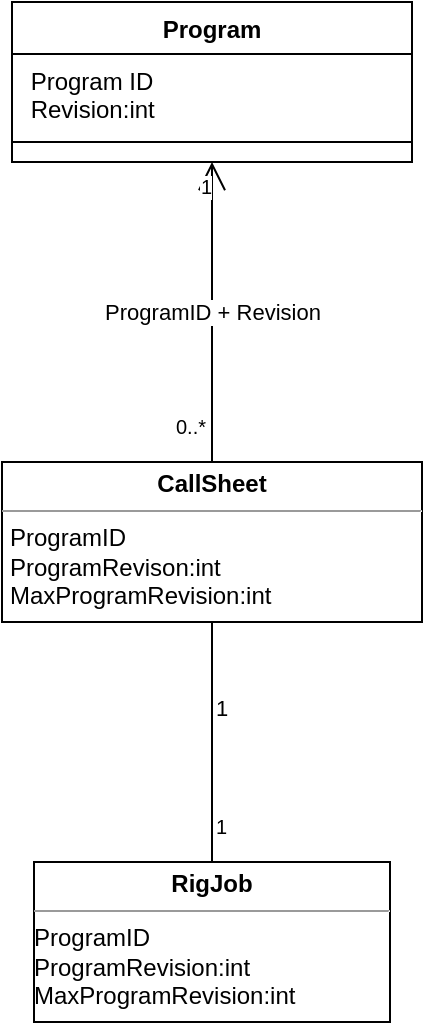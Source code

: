 <mxfile version="12.3.2" type="device" pages="2"><diagram id="qsupJYp0zNejPIyiLmgt" name="Model"><mxGraphModel dx="1422" dy="822" grid="1" gridSize="10" guides="1" tooltips="1" connect="1" arrows="1" fold="1" page="1" pageScale="1" pageWidth="827" pageHeight="1169" math="0" shadow="0"><root><mxCell id="0"/><mxCell id="1" parent="0"/><mxCell id="T-sTvh_2nP0O1-Zr_O8q-2" value="Program" style="swimlane;fontStyle=1;align=center;verticalAlign=top;childLayout=stackLayout;horizontal=1;startSize=26;horizontalStack=0;resizeParent=1;resizeParentMax=0;resizeLast=0;collapsible=1;marginBottom=0;gradientColor=none;" parent="1" vertex="1"><mxGeometry x="60" y="20" width="200" height="80" as="geometry"><mxRectangle x="80" y="290" width="80" height="26" as="alternateBounds"/></mxGeometry></mxCell><mxCell id="T-sTvh_2nP0O1-Zr_O8q-3" value=" Program ID&#10; Revision:int" style="text;strokeColor=none;fillColor=none;align=left;verticalAlign=top;spacingLeft=4;spacingRight=4;overflow=hidden;rotatable=0;points=[[0,0.5],[1,0.5]];portConstraint=eastwest;" parent="T-sTvh_2nP0O1-Zr_O8q-2" vertex="1"><mxGeometry y="26" width="200" height="34" as="geometry"/></mxCell><mxCell id="T-sTvh_2nP0O1-Zr_O8q-4" value="" style="line;strokeWidth=1;fillColor=none;align=left;verticalAlign=middle;spacingTop=-1;spacingLeft=3;spacingRight=3;rotatable=0;labelPosition=right;points=[];portConstraint=eastwest;" parent="T-sTvh_2nP0O1-Zr_O8q-2" vertex="1"><mxGeometry y="60" width="200" height="20" as="geometry"/></mxCell><mxCell id="T-sTvh_2nP0O1-Zr_O8q-5" value="&lt;p style=&quot;margin: 0px ; margin-top: 4px ; text-align: center&quot;&gt;&lt;b&gt;CallSheet&lt;/b&gt;&lt;/p&gt;&lt;hr size=&quot;1&quot;&gt;&lt;p style=&quot;margin: 0px ; margin-left: 4px&quot;&gt;ProgramID&lt;/p&gt;&lt;p style=&quot;margin: 0px ; margin-left: 4px&quot;&gt;ProgramRevison:int&lt;/p&gt;&lt;p style=&quot;margin: 0px ; margin-left: 4px&quot;&gt;MaxProgramRevision:int&lt;/p&gt;" style="verticalAlign=top;align=left;overflow=fill;fontSize=12;fontFamily=Helvetica;html=1;gradientColor=none;" parent="1" vertex="1"><mxGeometry x="55" y="250" width="210" height="80" as="geometry"/></mxCell><mxCell id="T-sTvh_2nP0O1-Zr_O8q-7" value="&lt;p style=&quot;margin: 0px ; margin-top: 4px ; text-align: center&quot;&gt;&lt;b&gt;RigJob&lt;/b&gt;&lt;/p&gt;&lt;hr size=&quot;1&quot;&gt;ProgramID&lt;br&gt;&lt;span&gt;ProgramRevision:int&lt;br&gt;&lt;/span&gt;MaxProgramRevision:int" style="verticalAlign=top;align=left;overflow=fill;fontSize=12;fontFamily=Helvetica;html=1;gradientColor=none;" parent="1" vertex="1"><mxGeometry x="71" y="450" width="178" height="80" as="geometry"/></mxCell><mxCell id="5pJxDxCDCUtBEoiMsIxx-1" value="ProgramID + Revision" style="endArrow=open;html=1;endSize=12;startArrow=none;startSize=14;startFill=0;edgeStyle=orthogonalEdgeStyle;exitX=0.5;exitY=0;exitDx=0;exitDy=0;entryX=0.5;entryY=1;entryDx=0;entryDy=0;" edge="1" parent="1" source="T-sTvh_2nP0O1-Zr_O8q-5" target="T-sTvh_2nP0O1-Zr_O8q-2"><mxGeometry relative="1" as="geometry"><mxPoint x="265" y="170" as="sourcePoint"/><mxPoint x="425" y="170" as="targetPoint"/></mxGeometry></mxCell><mxCell id="5pJxDxCDCUtBEoiMsIxx-2" value="0..*" style="resizable=0;html=1;align=left;verticalAlign=top;labelBackgroundColor=#ffffff;fontSize=10;" connectable="0" vertex="1" parent="5pJxDxCDCUtBEoiMsIxx-1"><mxGeometry x="-1" relative="1" as="geometry"><mxPoint x="-20" y="-30" as="offset"/></mxGeometry></mxCell><mxCell id="5pJxDxCDCUtBEoiMsIxx-3" value="1" style="resizable=0;html=1;align=right;verticalAlign=top;labelBackgroundColor=#ffffff;fontSize=10;" connectable="0" vertex="1" parent="5pJxDxCDCUtBEoiMsIxx-1"><mxGeometry x="1" relative="1" as="geometry"/></mxCell><mxCell id="5pJxDxCDCUtBEoiMsIxx-4" value="1" style="endArrow=none;endFill=0;html=1;edgeStyle=orthogonalEdgeStyle;align=left;verticalAlign=top;exitX=0.5;exitY=0;exitDx=0;exitDy=0;entryX=0.5;entryY=1;entryDx=0;entryDy=0;startArrow=none;startFill=0;" edge="1" parent="1" source="T-sTvh_2nP0O1-Zr_O8q-7" target="T-sTvh_2nP0O1-Zr_O8q-5"><mxGeometry x="0.5" relative="1" as="geometry"><mxPoint x="170" y="420" as="sourcePoint"/><mxPoint x="330" y="420" as="targetPoint"/><mxPoint as="offset"/></mxGeometry></mxCell><mxCell id="5pJxDxCDCUtBEoiMsIxx-5" value="1" style="resizable=0;html=1;align=left;verticalAlign=bottom;labelBackgroundColor=#ffffff;fontSize=10;" connectable="0" vertex="1" parent="5pJxDxCDCUtBEoiMsIxx-4"><mxGeometry x="-1" relative="1" as="geometry"><mxPoint y="-10" as="offset"/></mxGeometry></mxCell></root></mxGraphModel></diagram><diagram id="ldiAfmFs3P8DZK6mTwqV" name="Create ProductHaul"><mxGraphModel dx="1086" dy="806" grid="1" gridSize="10" guides="1" tooltips="1" connect="1" arrows="1" fold="1" page="1" pageScale="1" pageWidth="827" pageHeight="1169" math="0" shadow="0"><root><mxCell id="EL7KJGaLNV9vVjlAzRA4-0"/><mxCell id="EL7KJGaLNV9vVjlAzRA4-1" parent="EL7KJGaLNV9vVjlAzRA4-0"/><mxCell id="Np7p3pPnMaz0m8Vl6k1G-78" style="vsdxID=1;fillColor=#5b9bd5;gradientColor=none;shape=stencil(nZBLDoAgDERP0z3SIyjew0SURgSD+Lu9kMZoXLhwN9O+tukAlrNpJg1SzDH4QW/URgNYgZTkjA4UkwJUgGXng+6DX1zLfmoymdXo17xh5zmRJ6Q42BWCfc2oJfdAr+Yv+AP9Cb7OJ3H/2JG1HNGz/84klThPVCc=);strokeColor=#ffffff;labelBackgroundColor=none;rounded=0;html=1;whiteSpace=wrap;" parent="EL7KJGaLNV9vVjlAzRA4-1" vertex="1"><mxGeometry x="352" y="193" width="120" height="36" as="geometry"/></mxCell><mxCell id="Np7p3pPnMaz0m8Vl6k1G-79" style="vsdxID=2;fillColor=#5b9bd5;gradientColor=none;shape=stencil(nZBLDoAgDERP0z3SIyjew0SURgSD+Lu9kMZoXLhwN9O+tukAlrNpJg1SzDH4QW/URgNYgZTkjA4UkwJUgGXng+6DX1zLfmoymdXo17xh5zmRJ6Q42BWCfc2oJfdAr+Yv+AP9Cb7OJ3H/2JG1HNGz/84klThPVCc=);strokeColor=#ffffff;labelBackgroundColor=none;rounded=0;html=1;whiteSpace=wrap;" parent="Np7p3pPnMaz0m8Vl6k1G-78" vertex="1"><mxGeometry x="24" width="72" height="36" as="geometry"/></mxCell><mxCell id="Np7p3pPnMaz0m8Vl6k1G-80" style="vsdxID=3;fillColor=#5b9bd5;gradientColor=none;shape=stencil(1VFBDsIgEHwNRxKE+IJa/7GxSyFiaRa07e+FLImtB+/eZnZmdgkjTJcczCi0SpniHRc/ZCfMRWjtJ4fkc0HC9MJ0NhKOFJ/TwHyG6qzoEV91w8q5s6oRrTamJ8X8yl6gW9GoeZuVtgP9vUitElafJMUM2cfpEA1AI8pyRNoAYwuylBbEeTf+h2cV8Plm60Pglvb6dy1lxJWa/g0=);strokeColor=#ffffff;labelBackgroundColor=none;rounded=0;html=1;whiteSpace=wrap;" parent="Np7p3pPnMaz0m8Vl6k1G-78" vertex="1"><mxGeometry x="48" y="-5" width="24" height="1" as="geometry"/></mxCell><mxCell id="Np7p3pPnMaz0m8Vl6k1G-81" style="vsdxID=5;edgeStyle=none;dashed=1;startArrow=none;endArrow=none;startSize=5;endSize=5;strokeColor=#5088bb;spacingTop=0;spacingBottom=0;spacingLeft=0;spacingRight=0;verticalAlign=middle;html=1;labelBackgroundColor=#ffffff;rounded=0;" parent="Np7p3pPnMaz0m8Vl6k1G-78" edge="1"><mxGeometry relative="1" as="geometry"><Array as="points"/><mxPoint x="60" y="36" as="sourcePoint"/><mxPoint x="60" y="426" as="targetPoint"/></mxGeometry></mxCell><mxCell id="Np7p3pPnMaz0m8Vl6k1G-82" value="&lt;font style=&quot;font-size:16px;font-family:SimSun;color:#ffffff;direction:ltr;letter-spacing:0px;line-height:120%;opacity:1&quot;&gt;&lt;b&gt;View&lt;/b&gt;&lt;/font&gt;&lt;font style=&quot;font-size:16px;font-family:Themed;color:#ffffff;direction:ltr;letter-spacing:0px;line-height:120%;opacity:1&quot;&gt;&lt;b&gt;:Rig Board&lt;br/&gt;&lt;/b&gt;&lt;/font&gt;" style="text;vsdxID=1;fillColor=none;gradientColor=none;strokeColor=none;labelBackgroundColor=none;rounded=0;html=1;whiteSpace=wrap;verticalAlign=middle;align=center;;html=1;" parent="Np7p3pPnMaz0m8Vl6k1G-78" vertex="1"><mxGeometry width="120.65" height="36" as="geometry"/></mxCell><mxCell id="Np7p3pPnMaz0m8Vl6k1G-83" style="vsdxID=6;fillColor=#5b9bd5;gradientColor=none;shape=stencil(nZBLDoAgDERP0z3SIyjew0SURgSD+Lu9kMZoXLhwN9O+tukAlrNpJg1SzDH4QW/URgNYgZTkjA4UkwJUgGXng+6DX1zLfmoymdXo17xh5zmRJ6Q42BWCfc2oJfdAr+Yv+AP9Cb7OJ3H/2JG1HNGz/84klThPVCc=);strokeColor=#ffffff;labelBackgroundColor=none;rounded=0;html=1;whiteSpace=wrap;" parent="EL7KJGaLNV9vVjlAzRA4-1" vertex="1"><mxGeometry x="670" y="200" width="218" height="36" as="geometry"/></mxCell><mxCell id="Np7p3pPnMaz0m8Vl6k1G-84" style="vsdxID=7;fillColor=#5b9bd5;gradientColor=none;shape=stencil(nZBLDoAgDERP0z3SIyjew0SURgSD+Lu9kMZoXLhwN9O+tukAlrNpJg1SzDH4QW/URgNYgZTkjA4UkwJUgGXng+6DX1zLfmoymdXo17xh5zmRJ6Q42BWCfc2oJfdAr+Yv+AP9Cb7OJ3H/2JG1HNGz/84klThPVCc=);strokeColor=#ffffff;labelBackgroundColor=none;rounded=0;html=1;whiteSpace=wrap;" parent="Np7p3pPnMaz0m8Vl6k1G-83" vertex="1"><mxGeometry x="51.294" width="115.412" height="36" as="geometry"/></mxCell><mxCell id="Np7p3pPnMaz0m8Vl6k1G-85" style="vsdxID=8;fillColor=#5b9bd5;gradientColor=none;shape=stencil(1VFBDsIgEHwNRxKE+IJa/7GxSyFiaRa07e+FLImtB+/eZnZmdgkjTJcczCi0SpniHRc/ZCfMRWjtJ4fkc0HC9MJ0NhKOFJ/TwHyG6qzoEV91w8q5s6oRrTamJ8X8yl6gW9GoeZuVtgP9vUitElafJMUM2cfpEA1AI8pyRNoAYwuylBbEeTf+h2cV8Plm60Pglvb6dy1lxJWa/g0=);strokeColor=#ffffff;labelBackgroundColor=none;rounded=0;html=1;whiteSpace=wrap;" parent="Np7p3pPnMaz0m8Vl6k1G-83" vertex="1"><mxGeometry x="89.765" y="-5" width="38.471" height="1" as="geometry"/></mxCell><mxCell id="Np7p3pPnMaz0m8Vl6k1G-86" style="vsdxID=10;edgeStyle=none;dashed=1;startArrow=none;endArrow=none;startSize=5;endSize=5;strokeColor=#5088bb;spacingTop=0;spacingBottom=0;spacingLeft=0;spacingRight=0;verticalAlign=middle;html=1;labelBackgroundColor=#ffffff;rounded=0;" parent="Np7p3pPnMaz0m8Vl6k1G-83" edge="1"><mxGeometry relative="1" as="geometry"><Array as="points"/><mxPoint x="109" y="36" as="sourcePoint"/><mxPoint x="109" y="626" as="targetPoint"/></mxGeometry></mxCell><mxCell id="Np7p3pPnMaz0m8Vl6k1G-87" value="&lt;font style=&quot;direction: ltr ; line-height: 120% ; opacity: 1&quot;&gt;&lt;font color=&quot;#ffffff&quot; face=&quot;simsun&quot;&gt;&lt;span style=&quot;font-size: 16px&quot;&gt;&lt;b&gt;ProductHaulController&lt;/b&gt;&lt;/span&gt;&lt;/font&gt;&lt;br&gt;&lt;/font&gt;" style="text;vsdxID=6;fillColor=none;gradientColor=none;strokeColor=none;labelBackgroundColor=none;rounded=0;html=1;whiteSpace=wrap;verticalAlign=middle;align=center;;html=1;" parent="Np7p3pPnMaz0m8Vl6k1G-83" vertex="1"><mxGeometry width="218.962" height="36" as="geometry"/></mxCell><mxCell id="Np7p3pPnMaz0m8Vl6k1G-88" style="vsdxID=11;fillColor=#5b9bd5;gradientColor=none;shape=stencil(nZBLDoAgDERP0z3SIyjew0SURgSD+Lu9kMZoXLhwN9O+tukAlrNpJg1SzDH4QW/URgNYgZTkjA4UkwJUgGXng+6DX1zLfmoymdXo17xh5zmRJ6Q42BWCfc2oJfdAr+Yv+AP9Cb7OJ3H/2JG1HNGz/84klThPVCc=);strokeColor=#ffffff;labelBackgroundColor=none;rounded=0;html=1;whiteSpace=wrap;" parent="EL7KJGaLNV9vVjlAzRA4-1" vertex="1"><mxGeometry x="989" y="193" width="170" height="36" as="geometry"/></mxCell><mxCell id="Np7p3pPnMaz0m8Vl6k1G-89" style="vsdxID=12;fillColor=#5b9bd5;gradientColor=none;shape=stencil(nZBLDoAgDERP0z3SIyjew0SURgSD+Lu9kMZoXLhwN9O+tukAlrNpJg1SzDH4QW/URgNYgZTkjA4UkwJUgGXng+6DX1zLfmoymdXo17xh5zmRJ6Q42BWCfc2oJfdAr+Yv+AP9Cb7OJ3H/2JG1HNGz/84klThPVCc=);strokeColor=#ffffff;labelBackgroundColor=none;rounded=0;html=1;whiteSpace=wrap;" parent="Np7p3pPnMaz0m8Vl6k1G-88" vertex="1"><mxGeometry x="49" width="72" height="36" as="geometry"/></mxCell><mxCell id="Np7p3pPnMaz0m8Vl6k1G-90" style="vsdxID=13;fillColor=#5b9bd5;gradientColor=none;shape=stencil(1VFBDsIgEHwNRxKE+IJa/7GxSyFiaRa07e+FLImtB+/eZnZmdgkjTJcczCi0SpniHRc/ZCfMRWjtJ4fkc0HC9MJ0NhKOFJ/TwHyG6qzoEV91w8q5s6oRrTamJ8X8yl6gW9GoeZuVtgP9vUitElafJMUM2cfpEA1AI8pyRNoAYwuylBbEeTf+h2cV8Plm60Pglvb6dy1lxJWa/g0=);strokeColor=#ffffff;labelBackgroundColor=none;rounded=0;html=1;whiteSpace=wrap;" parent="Np7p3pPnMaz0m8Vl6k1G-88" vertex="1"><mxGeometry x="73" y="-5" width="24" height="1" as="geometry"/></mxCell><mxCell id="Np7p3pPnMaz0m8Vl6k1G-91" style="vsdxID=15;edgeStyle=none;dashed=1;startArrow=none;endArrow=none;startSize=5;endSize=5;strokeColor=#5088bb;spacingTop=0;spacingBottom=0;spacingLeft=0;spacingRight=0;verticalAlign=middle;html=1;labelBackgroundColor=#ffffff;rounded=0;" parent="Np7p3pPnMaz0m8Vl6k1G-88" edge="1"><mxGeometry relative="1" as="geometry"><Array as="points"/><mxPoint x="85" y="36" as="sourcePoint"/><mxPoint x="85" y="878" as="targetPoint"/></mxGeometry></mxCell><mxCell id="Np7p3pPnMaz0m8Vl6k1G-92" value="&lt;font style=&quot;font-size:16px;font-family:SimSun;color:#ffffff;direction:ltr;letter-spacing:0px;line-height:120%;opacity:1&quot;&gt;&lt;b&gt;eServiceWebContext&lt;br/&gt;&lt;/b&gt;&lt;/font&gt;" style="text;vsdxID=11;fillColor=none;gradientColor=none;strokeColor=none;labelBackgroundColor=none;rounded=0;html=1;whiteSpace=wrap;verticalAlign=middle;align=center;;html=1;" parent="Np7p3pPnMaz0m8Vl6k1G-88" vertex="1"><mxGeometry width="170.4" height="36" as="geometry"/></mxCell><mxCell id="Np7p3pPnMaz0m8Vl6k1G-93" style="vsdxID=16;fillColor=#5b9bd5;gradientColor=none;shape=stencil(nZBLDoAgDERP0z3SIyjew0SURgSD+Lu9kMZoXLhwN9O+tukAlrNpJg1SzDH4QW/URgNYgZTkjA4UkwJUgGXng+6DX1zLfmoymdXo17xh5zmRJ6Q42BWCfc2oJfdAr+Yv+AP9Cb7OJ3H/2JG1HNGz/84klThPVCc=);strokeColor=#ffffff;labelBackgroundColor=none;rounded=0;html=1;whiteSpace=wrap;" parent="EL7KJGaLNV9vVjlAzRA4-1" vertex="1"><mxGeometry x="1671" y="193" width="186" height="36" as="geometry"/></mxCell><mxCell id="Np7p3pPnMaz0m8Vl6k1G-94" style="vsdxID=17;fillColor=#5b9bd5;gradientColor=none;shape=stencil(nZBLDoAgDERP0z3SIyjew0SURgSD+Lu9kMZoXLhwN9O+tukAlrNpJg1SzDH4QW/URgNYgZTkjA4UkwJUgGXng+6DX1zLfmoymdXo17xh5zmRJ6Q42BWCfc2oJfdAr+Yv+AP9Cb7OJ3H/2JG1HNGz/84klThPVCc=);strokeColor=#ffffff;labelBackgroundColor=none;rounded=0;html=1;whiteSpace=wrap;" parent="Np7p3pPnMaz0m8Vl6k1G-93" vertex="1"><mxGeometry x="57" width="72" height="36" as="geometry"/></mxCell><mxCell id="Np7p3pPnMaz0m8Vl6k1G-95" style="vsdxID=18;fillColor=#5b9bd5;gradientColor=none;shape=stencil(1VFBDsIgEHwNRxKE+IJa/7GxSyFiaRa07e+FLImtB+/eZnZmdgkjTJcczCi0SpniHRc/ZCfMRWjtJ4fkc0HC9MJ0NhKOFJ/TwHyG6qzoEV91w8q5s6oRrTamJ8X8yl6gW9GoeZuVtgP9vUitElafJMUM2cfpEA1AI8pyRNoAYwuylBbEeTf+h2cV8Plm60Pglvb6dy1lxJWa/g0=);strokeColor=#ffffff;labelBackgroundColor=none;rounded=0;html=1;whiteSpace=wrap;" parent="Np7p3pPnMaz0m8Vl6k1G-93" vertex="1"><mxGeometry x="81" y="-5" width="24" height="1" as="geometry"/></mxCell><mxCell id="Np7p3pPnMaz0m8Vl6k1G-96" style="vsdxID=20;edgeStyle=none;dashed=1;startArrow=none;endArrow=none;startSize=5;endSize=5;strokeColor=#5088bb;spacingTop=0;spacingBottom=0;spacingLeft=0;spacingRight=0;verticalAlign=middle;html=1;labelBackgroundColor=#ffffff;rounded=0;" parent="Np7p3pPnMaz0m8Vl6k1G-93" edge="1"><mxGeometry relative="1" as="geometry"><Array as="points"/><mxPoint x="93" y="36" as="sourcePoint"/><mxPoint x="93" y="407" as="targetPoint"/></mxGeometry></mxCell><mxCell id="Np7p3pPnMaz0m8Vl6k1G-97" value="&lt;font style=&quot;direction: ltr ; line-height: 120% ; opacity: 1&quot;&gt;&lt;font color=&quot;#ffffff&quot; face=&quot;simsun&quot;&gt;&lt;span style=&quot;font-size: 16px&quot;&gt;&lt;b&gt;CallSheetService&lt;/b&gt;&lt;/span&gt;&lt;/font&gt;&lt;br&gt;&lt;/font&gt;" style="text;vsdxID=16;fillColor=none;gradientColor=none;strokeColor=none;labelBackgroundColor=none;rounded=0;html=1;whiteSpace=wrap;verticalAlign=middle;align=center;;html=1;" parent="Np7p3pPnMaz0m8Vl6k1G-93" vertex="1"><mxGeometry width="186.36" height="36" as="geometry"/></mxCell><mxCell id="Np7p3pPnMaz0m8Vl6k1G-103" style="vsdxID=27;rotation=270;fillColor=#ffffff;gradientColor=none;shape=stencil(nZBLDoAgDERP0z3SIyjew0SURgSD+Lu9kMZoXLhwN9O+tukAlrNpJg1SzDH4QW/URgNYgZTkjA4UkwJUgGXng+6DX1zLfmoymdXo17xh5zmRJ6Q42BWCfc2oJfdAr+Yv+AP9Cb7OJ3H/2JG1HNGz/84klThPVCc=);strokeColor=#73ae42;labelBackgroundColor=none;rounded=0;html=1;whiteSpace=wrap;" parent="EL7KJGaLNV9vVjlAzRA4-1" vertex="1"><mxGeometry x="282" y="453" width="260" height="12" as="geometry"/></mxCell><mxCell id="Np7p3pPnMaz0m8Vl6k1G-104" style="vsdxID=29;rotation=270;fillColor=#ffffff;gradientColor=none;shape=stencil(nZBLDoAgDERP0z3SIyjew0SURgSD+Lu9kMZoXLhwN9O+tukAlrNpJg1SzDH4QW/URgNYgZTkjA4UkwJUgGXng+6DX1zLfmoymdXo17xh5zmRJ6Q42BWCfc2oJfdAr+Yv+AP9Cb7OJ3H/2JG1HNGz/84klThPVCc=);strokeColor=#73ae42;labelBackgroundColor=none;rounded=0;html=1;whiteSpace=wrap;" parent="EL7KJGaLNV9vVjlAzRA4-1" vertex="1"><mxGeometry x="664" y="449" width="212" height="12" as="geometry"/></mxCell><mxCell id="Np7p3pPnMaz0m8Vl6k1G-105" style="vsdxID=31;rotation=270;fillColor=#ffffff;gradientColor=none;shape=stencil(nZBLDoAgDERP0z3SIyjew0SURgSD+Lu9kMZoXLhwN9O+tukAlrNpJg1SzDH4QW/URgNYgZTkjA4UkwJUgGXng+6DX1zLfmoymdXo17xh5zmRJ6Q42BWCfc2oJfdAr+Yv+AP9Cb7OJ3H/2JG1HNGz/84klThPVCc=);strokeColor=#73ae42;labelBackgroundColor=none;rounded=0;html=1;whiteSpace=wrap;" parent="EL7KJGaLNV9vVjlAzRA4-1" vertex="1"><mxGeometry x="968" y="449" width="212" height="12" as="geometry"/></mxCell><mxCell id="Np7p3pPnMaz0m8Vl6k1G-106" style="vsdxID=33;rotation=270;fillColor=#ffffff;gradientColor=none;shape=stencil(nZBLDoAgDERP0z3SIyjew0SURgSD+Lu9kMZoXLhwN9O+tukAlrNpJg1SzDH4QW/URgNYgZTkjA4UkwJUgGXng+6DX1zLfmoymdXo17xh5zmRJ6Q42BWCfc2oJfdAr+Yv+AP9Cb7OJ3H/2JG1HNGz/84klThPVCc=);strokeColor=#73ae42;labelBackgroundColor=none;rounded=0;html=1;whiteSpace=wrap;" parent="EL7KJGaLNV9vVjlAzRA4-1" vertex="1"><mxGeometry x="1675" y="433" width="180" height="12" as="geometry"/></mxCell><mxCell id="Np7p3pPnMaz0m8Vl6k1G-108" style="vsdxID=40;fillColor=#5b9bd5;gradientColor=none;shape=stencil(nZBLDoAgDERP0z3SIyjew0SURgSD+Lu9kMZoXLhwN9O+tukAlrNpJg1SzDH4QW/URgNYgZTkjA4UkwJUgGXng+6DX1zLfmoymdXo17xh5zmRJ6Q42BWCfc2oJfdAr+Yv+AP9Cb7OJ3H/2JG1HNGz/84klThPVCc=);strokeColor=#ffffff;labelBackgroundColor=none;rounded=0;html=1;whiteSpace=wrap;" parent="EL7KJGaLNV9vVjlAzRA4-1" vertex="1"><mxGeometry x="420" y="400" width="149" height="53" as="geometry"/></mxCell><mxCell id="Np7p3pPnMaz0m8Vl6k1G-109" style="vsdxID=41;fillColor=#5b9bd5;gradientColor=none;shape=stencil(nZBLDoAgDERP0z3SIyjew0SURgSD+Lu9kMZoXLhwN9O+tukAlrNpJg1SzDH4QW/URgNYgZTkjA4UkwJUgGXng+6DX1zLfmoymdXo17xh5zmRJ6Q42BWCfc2oJfdAr+Yv+AP9Cb7OJ3H/2JG1HNGz/84klThPVCc=);strokeColor=#ffffff;labelBackgroundColor=none;rounded=0;html=1;whiteSpace=wrap;" parent="Np7p3pPnMaz0m8Vl6k1G-108" vertex="1"><mxGeometry x="29.8" y="8" width="89.4" height="36" as="geometry"/></mxCell><mxCell id="Np7p3pPnMaz0m8Vl6k1G-110" style="vsdxID=42;fillColor=#5b9bd5;gradientColor=none;shape=stencil(1VFBDsIgEHwNRxKE+IJa/7GxSyFiaRa07e+FLImtB+/eZnZmdgkjTJcczCi0SpniHRc/ZCfMRWjtJ4fkc0HC9MJ0NhKOFJ/TwHyG6qzoEV91w8q5s6oRrTamJ8X8yl6gW9GoeZuVtgP9vUitElafJMUM2cfpEA1AI8pyRNoAYwuylBbEeTf+h2cV8Plm60Pglvb6dy1lxJWa/g0=);strokeColor=#ffffff;labelBackgroundColor=none;rounded=0;html=1;whiteSpace=wrap;" parent="Np7p3pPnMaz0m8Vl6k1G-108" vertex="1"><mxGeometry x="59.6" y="-5" width="29.8" height="1" as="geometry"/></mxCell><mxCell id="Np7p3pPnMaz0m8Vl6k1G-111" style="vsdxID=44;edgeStyle=none;dashed=1;startArrow=none;endArrow=none;startSize=5;endSize=5;strokeColor=#5088bb;spacingTop=0;spacingBottom=0;spacingLeft=0;spacingRight=0;verticalAlign=middle;html=1;labelBackgroundColor=none;rounded=0;" parent="Np7p3pPnMaz0m8Vl6k1G-108" edge="1"><mxGeometry relative="1" as="geometry"><Array as="points"/><mxPoint x="74.5" y="53" as="sourcePoint"/><mxPoint x="74.5" y="419" as="targetPoint"/></mxGeometry></mxCell><mxCell id="Np7p3pPnMaz0m8Vl6k1G-112" value="&lt;font style=&quot;font-size: 16px ; font-family: &amp;#34;calibri&amp;#34; ; color: #ffffff ; direction: ltr ; letter-spacing: 0px ; line-height: 120% ; opacity: 1&quot;&gt;&lt;b&gt;View:Schedule Product Haul&lt;br&gt;&lt;/b&gt;&lt;/font&gt;" style="text;vsdxID=40;fillColor=none;gradientColor=none;strokeColor=none;labelBackgroundColor=none;rounded=0;html=1;whiteSpace=wrap;verticalAlign=middle;align=center;;html=1;" parent="Np7p3pPnMaz0m8Vl6k1G-108" vertex="1"><mxGeometry y="-0.37" width="149.807" height="53.37" as="geometry"/></mxCell><mxCell id="Np7p3pPnMaz0m8Vl6k1G-113" style="vsdxID=46;rotation=270;fillColor=#ffffff;gradientColor=none;shape=stencil(nZBLDoAgDERP0z3SIyjew0SURgSD+Lu9kMZoXLhwN9O+tukAlrNpJg1SzDH4QW/URgNYgZTkjA4UkwJUgGXng+6DX1zLfmoymdXo17xh5zmRJ6Q42BWCfc2oJfdAr+Yv+AP9Cb7OJ3H/2JG1HNGz/84klThPVCc=);strokeColor=#73ae42;labelBackgroundColor=none;rounded=0;html=1;whiteSpace=wrap;" parent="EL7KJGaLNV9vVjlAzRA4-1" vertex="1"><mxGeometry x="847" y="830" width="454" height="12" as="geometry"/></mxCell><mxCell id="Np7p3pPnMaz0m8Vl6k1G-114" style="vsdxID=48;rotation=270;fillColor=#ffffff;gradientColor=none;shape=stencil(nZBLDoAgDERP0z3SIyjew0SURgSD+Lu9kMZoXLhwN9O+tukAlrNpJg1SzDH4QW/URgNYgZTkjA4UkwJUgGXng+6DX1zLfmoymdXo17xh5zmRJ6Q42BWCfc2oJfdAr+Yv+AP9Cb7OJ3H/2JG1HNGz/84klThPVCc=);strokeColor=#73ae42;labelBackgroundColor=none;rounded=0;html=1;whiteSpace=wrap;" parent="EL7KJGaLNV9vVjlAzRA4-1" vertex="1"><mxGeometry x="1682" y="837" width="167" height="12" as="geometry"/></mxCell><mxCell id="Np7p3pPnMaz0m8Vl6k1G-121" style="vsdxID=61;rotation=270;fillColor=#ffffff;gradientColor=none;shape=stencil(nZBLDoAgDERP0z3SIyjew0SURgSD+Lu9kMZoXLhwN9O+tukAlrNpJg1SzDH4QW/URgNYgZTkjA4UkwJUgGXng+6DX1zLfmoymdXo17xh5zmRJ6Q42BWCfc2oJfdAr+Yv+AP9Cb7OJ3H/2JG1HNGz/84klThPVCc=);strokeColor=#73ae42;labelBackgroundColor=none;rounded=0;html=1;whiteSpace=wrap;" parent="EL7KJGaLNV9vVjlAzRA4-1" vertex="1"><mxGeometry x="1197" y="888" width="339" height="12" as="geometry"/></mxCell><mxCell id="Np7p3pPnMaz0m8Vl6k1G-122" style="vsdxID=85;rotation=270;fillColor=#ffffff;gradientColor=none;shape=stencil(nZBLDoAgDERP0z3SIyjew0SURgSD+Lu9kMZoXLhwN9O+tukAlrNpJg1SzDH4QW/URgNYgZTkjA4UkwJUgGXng+6DX1zLfmoymdXo17xh5zmRJ6Q42BWCfc2oJfdAr+Yv+AP9Cb7OJ3H/2JG1HNGz/84klThPVCc=);strokeColor=#73ae42;labelBackgroundColor=none;rounded=0;html=1;whiteSpace=wrap;" parent="EL7KJGaLNV9vVjlAzRA4-1" vertex="1"><mxGeometry x="443" y="520" width="96" height="12" as="geometry"/></mxCell><mxCell id="Np7p3pPnMaz0m8Vl6k1G-123" style="vsdxID=140;fillColor=#5b9bd5;gradientColor=none;shape=stencil(nZBLDoAgDERP0z3SIyjew0SURgSD+Lu9kMZoXLhwN9O+tukAlrNpJg1SzDH4QW/URgNYgZTkjA4UkwJUgGXng+6DX1zLfmoymdXo17xh5zmRJ6Q42BWCfc2oJfdAr+Yv+AP9Cb7OJ3H/2JG1HNGz/84klThPVCc=);strokeColor=#ffffff;labelBackgroundColor=none;rounded=0;html=1;whiteSpace=wrap;" parent="EL7KJGaLNV9vVjlAzRA4-1" vertex="1"><mxGeometry x="94" y="193" width="72" height="36" as="geometry"/></mxCell><mxCell id="Np7p3pPnMaz0m8Vl6k1G-124" style="vsdxID=141;fillColor=#5b9bd5;gradientColor=none;shape=stencil(nZBLDoAgDERP0z3SIyjew0SURgSD+Lu9kMZoXLhwN9O+tukAlrNpJg1SzDH4QW/URgNYgZTkjA4UkwJUgGXng+6DX1zLfmoymdXo17xh5zmRJ6Q42BWCfc2oJfdAr+Yv+AP9Cb7OJ3H/2JG1HNGz/84klThPVCc=);strokeColor=#ffffff;labelBackgroundColor=none;rounded=0;html=1;whiteSpace=wrap;" parent="Np7p3pPnMaz0m8Vl6k1G-123" vertex="1"><mxGeometry width="72" height="36" as="geometry"/></mxCell><mxCell id="Np7p3pPnMaz0m8Vl6k1G-125" style="vsdxID=142;fillColor=#5b9bd5;gradientColor=none;shape=stencil(tZTNDoIwDICfZkeSsQXFM+J7LDJgcTJSpuDbu6USgQhBord2/dr1LyU8aUpRS8JoY8FcZKsyWxJ+JIypqpSgrJMITwlPcgOyAHOrMtRr4UkvXc3dR+jQj1HvwugD1ZCifkJWq2qejdaj+wV0K8kXyHCMsmgePaxH++asy2B9XfFmdGkE8ReTjbazux+FXV7E8dLyKTtEBZydCSabAH3HUO1GrZ4Eol0gOtUEYKywylSj7dMCChm4T4Jci+Llh6amlbIePG9O63N9f0nLCe/TkCut8bIM7dNT4p7wDPH0CQ==);strokeColor=#ffffff;labelBackgroundColor=none;rounded=0;html=1;whiteSpace=wrap;" parent="Np7p3pPnMaz0m8Vl6k1G-123" vertex="1"><mxGeometry x="24" y="-53" width="24" height="48" as="geometry"/></mxCell><mxCell id="Np7p3pPnMaz0m8Vl6k1G-126" style="vsdxID=144;edgeStyle=none;dashed=1;startArrow=none;endArrow=none;startSize=5;endSize=5;strokeColor=#5088bb;spacingTop=0;spacingBottom=0;spacingLeft=0;spacingRight=0;verticalAlign=middle;html=1;labelBackgroundColor=#ffffff;rounded=0;" parent="Np7p3pPnMaz0m8Vl6k1G-123" edge="1"><mxGeometry relative="1" as="geometry"><Array as="points"/><mxPoint x="36" y="36" as="sourcePoint"/><mxPoint x="36" y="356" as="targetPoint"/></mxGeometry></mxCell><mxCell id="Np7p3pPnMaz0m8Vl6k1G-127" style="vsdxID=145;rotation=270;fillColor=#ffffff;gradientColor=none;shape=stencil(nZBLDoAgDERP0z3SIyjew0SURgSD+Lu9kMZoXLhwN9O+tukAlrNpJg1SzDH4QW/URgNYgZTkjA4UkwJUgGXng+6DX1zLfmoymdXo17xh5zmRJ6Q42BWCfc2oJfdAr+Yv+AP9Cb7OJ3H/2JG1HNGz/84klThPVCc=);strokeColor=#73ae42;labelBackgroundColor=none;rounded=0;html=1;whiteSpace=wrap;" parent="EL7KJGaLNV9vVjlAzRA4-1" vertex="1"><mxGeometry x="40" y="413" width="180" height="12" as="geometry"/></mxCell><mxCell id="Np7p3pPnMaz0m8Vl6k1G-128" style="vsdxID=148;rotation=270;fillColor=#ffffff;gradientColor=none;shape=stencil(nZBLDoAgDERP0z3SIyjew0SURgSD+Lu9kMZoXLhwN9O+tukAlrNpJg1SzDH4QW/URgNYgZTkjA4UkwJUgGXng+6DX1zLfmoymdXo17xh5zmRJ6Q42BWCfc2oJfdAr+Yv+AP9Cb7OJ3H/2JG1HNGz/84klThPVCc=);strokeColor=#73ae42;labelBackgroundColor=none;rounded=0;html=1;whiteSpace=wrap;" parent="EL7KJGaLNV9vVjlAzRA4-1" vertex="1"><mxGeometry x="421" y="678" width="140" height="12" as="geometry"/></mxCell><mxCell id="Np7p3pPnMaz0m8Vl6k1G-129" style="vsdxID=149;rotation=270;fillColor=#ffffff;gradientColor=none;shape=stencil(nZBLDoAgDERP0z3SIyjew0SURgSD+Lu9kMZoXLhwN9O+tukAlrNpJg1SzDH4QW/URgNYgZTkjA4UkwJUgGXng+6DX1zLfmoymdXo17xh5zmRJ6Q42BWCfc2oJfdAr+Yv+AP9Cb7OJ3H/2JG1HNGz/84klThPVCc=);strokeColor=#73ae42;labelBackgroundColor=none;rounded=0;html=1;whiteSpace=wrap;" parent="EL7KJGaLNV9vVjlAzRA4-1" vertex="1"><mxGeometry x="670" y="683" width="200" height="12" as="geometry"/></mxCell><mxCell id="Np7p3pPnMaz0m8Vl6k1G-131" style="vsdxID=151;rotation=270;fillColor=#ffffff;gradientColor=none;shape=stencil(nZBLDoAgDERP0z3SIyjew0SURgSD+Lu9kMZoXLhwN9O+tukAlrNpJg1SzDH4QW/URgNYgZTkjA4UkwJUgGXng+6DX1zLfmoymdXo17xh5zmRJ6Q42BWCfc2oJfdAr+Yv+AP9Cb7OJ3H/2JG1HNGz/84klThPVCc=);strokeColor=#73ae42;labelBackgroundColor=none;rounded=0;html=1;whiteSpace=wrap;" parent="EL7KJGaLNV9vVjlAzRA4-1" vertex="1"><mxGeometry x="1723" y="1035" width="84" height="12" as="geometry"/></mxCell><mxCell id="Np7p3pPnMaz0m8Vl6k1G-133" parent="EL7KJGaLNV9vVjlAzRA4-1" vertex="1"><mxGeometry x="776" y="397" as="geometry"/></mxCell><mxCell id="Np7p3pPnMaz0m8Vl6k1G-134" value="&lt;font style=&quot;font-size: 11px ; font-family: &amp;#34;simsun&amp;#34; ; color: #3a5821 ; direction: ltr ; letter-spacing: 0px ; line-height: 120% ; opacity: 1&quot;&gt;1&lt;/font&gt;&lt;font style=&quot;font-size: 11px ; font-family: &amp;#34;themed&amp;#34; ; color: #3a5821 ; direction: ltr ; letter-spacing: 0px ; line-height: 120% ; opacity: 1&quot;&gt;.1&lt;/font&gt;&lt;font style=&quot;font-size: 11px ; font-family: &amp;#34;themed&amp;#34; ; color: #3a5821 ; direction: ltr ; letter-spacing: 0px ; line-height: 120% ; opacity: 1&quot;&gt;.1&amp;nbsp;&lt;/font&gt;&lt;font style=&quot;direction: ltr ; line-height: 120% ; opacity: 1&quot;&gt;&lt;font color=&quot;#3a5821&quot; face=&quot;themed&quot;&gt;GetBlendSectionByBlendSectionId&lt;span style=&quot;letter-spacing: 0px&quot;&gt;(int&amp;nbsp;&lt;/span&gt;&lt;/font&gt;&lt;span style=&quot;color: rgb(58 , 88 , 33) ; font-family: &amp;#34;themed&amp;#34;&quot;&gt;blendSectionId&lt;/span&gt;&lt;font color=&quot;#3a5821&quot; face=&quot;themed&quot;&gt;&lt;span style=&quot;letter-spacing: 0px&quot;&gt;)&lt;/span&gt;&lt;/font&gt;&lt;br&gt;&lt;/font&gt;" style="vsdxID=32;edgeStyle=none;startArrow=none;endArrow=block;startSize=2;endSize=7;strokeColor=#65993a;spacingTop=0;spacingBottom=0;spacingLeft=0;spacingRight=0;verticalAlign=middle;html=1;labelBackgroundColor=#ffffff;rounded=0;align=center;" parent="EL7KJGaLNV9vVjlAzRA4-1" source="Np7p3pPnMaz0m8Vl6k1G-133" target="Np7p3pPnMaz0m8Vl6k1G-105" edge="1"><mxGeometry relative="1" as="geometry"><mxPoint x="-1" as="offset"/><Array as="points"><mxPoint x="1067.87" y="396.79"/></Array></mxGeometry></mxCell><mxCell id="Np7p3pPnMaz0m8Vl6k1G-135" parent="EL7KJGaLNV9vVjlAzRA4-1" vertex="1"><mxGeometry x="418" y="377" as="geometry"/></mxCell><mxCell id="Np7p3pPnMaz0m8Vl6k1G-136" value="&lt;font style=&quot;font-size: 11px ; font-family: &amp;#34;simsun&amp;#34; ; color: #3a5821 ; direction: ltr ; letter-spacing: 0px ; line-height: 120% ; opacity: 1&quot;&gt;1.1&amp;nbsp;&lt;/font&gt;&lt;font style=&quot;direction: ltr ; line-height: 120% ; opacity: 1&quot;&gt;&lt;font color=&quot;#3a5821&quot; face=&quot;themed&quot;&gt;CreateProductHaulFromRigBoardDialog&lt;span style=&quot;letter-spacing: 0px&quot;&gt;(paras [])&lt;/span&gt;&lt;/font&gt;&lt;br&gt;&lt;/font&gt;" style="vsdxID=30;edgeStyle=none;startArrow=none;endArrow=block;startSize=2;endSize=7;strokeColor=#65993a;spacingTop=0;spacingBottom=0;spacingLeft=0;spacingRight=0;verticalAlign=middle;html=1;labelBackgroundColor=#ffffff;rounded=0;align=center;" parent="EL7KJGaLNV9vVjlAzRA4-1" source="Np7p3pPnMaz0m8Vl6k1G-135" target="Np7p3pPnMaz0m8Vl6k1G-104" edge="1"><mxGeometry relative="1" as="geometry"><mxPoint x="-1" as="offset"/><Array as="points"><mxPoint x="763.93" y="372.79"/></Array></mxGeometry></mxCell><mxCell id="Np7p3pPnMaz0m8Vl6k1G-137" value="&lt;font style=&quot;font-size: 11px ; font-family: &amp;#34;simsun&amp;#34; ; color: #3a5821 ; direction: ltr ; letter-spacing: 0px ; line-height: 120% ; opacity: 1&quot;&gt;1.1&lt;/font&gt;&lt;font style=&quot;font-size: 11px ; font-family: &amp;#34;themed&amp;#34; ; color: #3a5821 ; direction: ltr ; letter-spacing: 0px ; line-height: 120% ; opacity: 1&quot;&gt;.1&lt;/font&gt;&lt;font style=&quot;font-size: 11px ; font-family: &amp;#34;themed&amp;#34; ; color: #3a5821 ; direction: ltr ; letter-spacing: 0px ; line-height: 120% ; opacity: 1&quot;&gt;.1 GetBlendSectionByBlendSectionId(int blendSectionId)&lt;br&gt;&lt;/font&gt;" style="vsdxID=34;edgeStyle=none;startArrow=none;endArrow=block;startSize=2;endSize=7;strokeColor=#65993a;spacingTop=0;spacingBottom=0;spacingLeft=0;spacingRight=0;verticalAlign=middle;html=1;labelBackgroundColor=#ffffff;rounded=0;align=center;" parent="EL7KJGaLNV9vVjlAzRA4-1" source="Np7p3pPnMaz0m8Vl6k1G-105" target="Np7p3pPnMaz0m8Vl6k1G-106" edge="1"><mxGeometry relative="1" as="geometry"><mxPoint as="offset"/><Array as="points"><mxPoint x="1080" y="421"/><mxPoint x="1758.58" y="421.21"/></Array></mxGeometry></mxCell><mxCell id="Np7p3pPnMaz0m8Vl6k1G-140" style="vsdxID=39;edgeStyle=none;dashed=1;startArrow=none;endArrow=open;startSize=2;endSize=7;strokeColor=#65993a;spacingTop=0;spacingBottom=0;spacingLeft=0;spacingRight=0;verticalAlign=middle;html=1;labelBackgroundColor=#ffffff;rounded=0;" parent="EL7KJGaLNV9vVjlAzRA4-1" source="Np7p3pPnMaz0m8Vl6k1G-105" target="Np7p3pPnMaz0m8Vl6k1G-104" edge="1"><mxGeometry relative="1" as="geometry"><mxPoint as="offset"/><Array as="points"><mxPoint x="1068" y="529"/><mxPoint x="776.13" y="529"/></Array></mxGeometry></mxCell><mxCell id="Np7p3pPnMaz0m8Vl6k1G-141" value="" style="vsdxID=45;edgeStyle=none;dashed=1;startArrow=none;endArrow=open;startSize=2;endSize=7;strokeColor=#65993a;spacingTop=0;spacingBottom=0;spacingLeft=0;spacingRight=0;verticalAlign=middle;html=1;labelBackgroundColor=#ffffff;rounded=0;align=center;" parent="EL7KJGaLNV9vVjlAzRA4-1" source="Np7p3pPnMaz0m8Vl6k1G-104" target="Np7p3pPnMaz0m8Vl6k1G-122" edge="1"><mxGeometry relative="1" as="geometry"><mxPoint as="offset"/><Array as="points"><mxPoint x="764" y="549"/><mxPoint x="560" y="550"/><mxPoint x="497" y="549.95"/></Array></mxGeometry></mxCell><mxCell id="Np7p3pPnMaz0m8Vl6k1G-142" style="vsdxID=64;edgeStyle=none;dashed=1;startArrow=none;endArrow=open;startSize=2;endSize=7;strokeColor=#65993a;spacingTop=0;spacingBottom=0;spacingLeft=0;spacingRight=0;verticalAlign=middle;html=1;labelBackgroundColor=#ffffff;rounded=0;" parent="EL7KJGaLNV9vVjlAzRA4-1" source="Np7p3pPnMaz0m8Vl6k1G-106" target="Np7p3pPnMaz0m8Vl6k1G-105" edge="1"><mxGeometry relative="1" as="geometry"><mxPoint x="-1" as="offset"/><Array as="points"><mxPoint x="1759" y="509"/><mxPoint x="1080.42" y="508.79"/></Array></mxGeometry></mxCell><mxCell id="Np7p3pPnMaz0m8Vl6k1G-143" value="&lt;font style=&quot;font-size: 11px ; font-family: &amp;#34;simsun&amp;#34; ; color: #3a5821 ; direction: ltr ; letter-spacing: 0px ; line-height: 120% ; opacity: 1&quot;&gt;2.&amp;nbsp;&lt;/font&gt;&lt;font style=&quot;direction: ltr ; line-height: 120% ; opacity: 1&quot;&gt;&lt;font color=&quot;#3a5821&quot; face=&quot;themed&quot;&gt;CreateProductHaulFromRigBoardDialog&lt;span style=&quot;letter-spacing: 0px&quot;&gt;(&lt;/span&gt;ProductHaulModel model&lt;span style=&quot;letter-spacing: 0px&quot;&gt;)&lt;/span&gt;&lt;/font&gt;&lt;br&gt;&lt;/font&gt;" style="vsdxID=108;edgeStyle=none;startArrow=none;endArrow=block;startSize=2;endSize=7;strokeColor=#65993a;spacingTop=0;spacingBottom=0;spacingLeft=0;spacingRight=0;verticalAlign=middle;html=1;labelBackgroundColor=#ffffff;rounded=0;align=center;" parent="EL7KJGaLNV9vVjlAzRA4-1" source="Np7p3pPnMaz0m8Vl6k1G-128" target="Np7p3pPnMaz0m8Vl6k1G-129" edge="1"><mxGeometry relative="1" as="geometry"><mxPoint x="-1" as="offset"/><Array as="points"><mxPoint x="497" y="638"/><mxPoint x="764" y="637.05"/></Array></mxGeometry></mxCell><mxCell id="Np7p3pPnMaz0m8Vl6k1G-144" value="&lt;font style=&quot;font-size: 11px ; font-family: &amp;#34;simsun&amp;#34; ; color: #3a5821 ; direction: ltr ; letter-spacing: 0px ; line-height: 120% ; opacity: 1&quot;&gt;2.1&amp;nbsp;&lt;/font&gt;&lt;font style=&quot;direction: ltr ; line-height: 120% ; opacity: 1&quot;&gt;&lt;font color=&quot;#3a5821&quot; face=&quot;themed&quot;&gt;&amp;nbsp;CreateProductHaul(ProductHaulModel productHaulModel)&lt;/font&gt;&lt;br&gt;&lt;/font&gt;" style="vsdxID=110;edgeStyle=none;startArrow=none;endArrow=block;startSize=2;endSize=7;strokeColor=#65993a;spacingTop=0;spacingBottom=0;spacingLeft=0;spacingRight=0;verticalAlign=middle;html=1;labelBackgroundColor=#ffffff;rounded=0;align=center;" parent="EL7KJGaLNV9vVjlAzRA4-1" source="Np7p3pPnMaz0m8Vl6k1G-129" target="Np7p3pPnMaz0m8Vl6k1G-113" edge="1"><mxGeometry relative="1" as="geometry"><mxPoint x="-1" as="offset"/><Array as="points"><mxPoint x="776" y="661"/><mxPoint x="1067.87" y="657"/></Array></mxGeometry></mxCell><mxCell id="Np7p3pPnMaz0m8Vl6k1G-146" value="&lt;font style=&quot;font-size: 11px ; direction: ltr ; letter-spacing: 0px ; line-height: 120% ; opacity: 1&quot;&gt;2.1.1.1&amp;nbsp;&lt;/font&gt;&lt;font style=&quot;direction: ltr ; line-height: 120% ; opacity: 1&quot;&gt;Insert(ProductHaul&lt;br&gt;&amp;nbsp;productHaul)&lt;br&gt;&lt;/font&gt;" style="vsdxID=126;edgeStyle=none;startArrow=none;endArrow=block;startSize=2;endSize=7;strokeColor=#65993a;spacingTop=0;spacingBottom=0;spacingLeft=0;spacingRight=0;verticalAlign=middle;html=1;labelBackgroundColor=#FFFFFF;rounded=0;align=center;" parent="EL7KJGaLNV9vVjlAzRA4-1" source="Np7p3pPnMaz0m8Vl6k1G-121" target="Np7p3pPnMaz0m8Vl6k1G-114" edge="1"><mxGeometry relative="1" as="geometry"><mxPoint x="-1" as="offset"/><Array as="points"><mxPoint x="1372" y="866"/><mxPoint x="1759.02" y="859.68"/></Array></mxGeometry></mxCell><mxCell id="Np7p3pPnMaz0m8Vl6k1G-148" value="&lt;font style=&quot;font-size: 11px ; font-family: &amp;#34;calibri&amp;#34; ; direction: ltr ; letter-spacing: 0px ; line-height: 120% ; opacity: 1&quot;&gt;2.1.1.2 CreateProductHaulLoad(ProductHaulLoad productHaulLoad）&lt;br&gt;&lt;/font&gt;" style="vsdxID=134;edgeStyle=none;startArrow=none;endArrow=block;startSize=2;endSize=7;strokeColor=#65993a;spacingTop=0;spacingBottom=0;spacingLeft=0;spacingRight=0;verticalAlign=middle;html=1;labelBackgroundColor=#FFFFFF;rounded=0;align=center;" parent="EL7KJGaLNV9vVjlAzRA4-1" target="Np7p3pPnMaz0m8Vl6k1G-131" edge="1"><mxGeometry relative="1" as="geometry"><mxPoint x="-1" as="offset"/><Array as="points"><mxPoint x="1372" y="1026"/><mxPoint x="1759.02" y="1023.68"/></Array><mxPoint x="1372" y="1026" as="sourcePoint"/></mxGeometry></mxCell><mxCell id="Np7p3pPnMaz0m8Vl6k1G-152" value="&lt;font style=&quot;font-size:11px;font-family:SimSun;color:#3a5821;direction:ltr;letter-spacing:0px;line-height:120%;opacity:1&quot;&gt;1. (&lt;/font&gt;&lt;font style=&quot;font-size:11px;font-family:Themed;color:#3a5821;direction:ltr;letter-spacing:0px;line-height:120%;opacity:1&quot;&gt;Dispatched/In-Progress Rig Job&lt;/font&gt;&lt;font style=&quot;font-size:11px;font-family:Themed;color:#3a5821;direction:ltr;letter-spacing:0px;line-height:120%;opacity:1&quot;&gt;) &lt;/font&gt;&lt;font style=&quot;font-size:11px;font-family:Themed;color:#3a5821;direction:ltr;letter-spacing:0px;line-height:120%;opacity:1&quot;&gt;Postpone&lt;br/&gt;&lt;/font&gt;" style="vsdxID=146;edgeStyle=none;startArrow=none;endArrow=block;startSize=2;endSize=7;strokeColor=#65993a;spacingTop=0;spacingBottom=0;spacingLeft=0;spacingRight=0;verticalAlign=middle;html=1;labelBackgroundColor=#ffffff;rounded=0;align=center;" parent="EL7KJGaLNV9vVjlAzRA4-1" source="Np7p3pPnMaz0m8Vl6k1G-127" target="Np7p3pPnMaz0m8Vl6k1G-103" edge="1"><mxGeometry relative="1" as="geometry"><mxPoint as="offset"/><Array as="points"><mxPoint x="136" y="353"/><mxPoint x="406.64" y="353"/></Array></mxGeometry></mxCell><mxCell id="ImMTv_mCo9zTAZGafRCe-5" value="2.1.1CreateProductHaul(ProductHaul productHaul)" style="html=1;verticalAlign=bottom;endArrow=block;fillColor=#d5e8d4;strokeColor=#82b366;" parent="EL7KJGaLNV9vVjlAzRA4-1" edge="1"><mxGeometry width="80" relative="1" as="geometry"><mxPoint x="1080" y="780" as="sourcePoint"/><mxPoint x="1360" y="780" as="targetPoint"/></mxGeometry></mxCell><mxCell id="ImMTv_mCo9zTAZGafRCe-14" style="vsdxID=11;fillColor=#5b9bd5;gradientColor=none;shape=stencil(nZBLDoAgDERP0z3SIyjew0SURgSD+Lu9kMZoXLhwN9O+tukAlrNpJg1SzDH4QW/URgNYgZTkjA4UkwJUgGXng+6DX1zLfmoymdXo17xh5zmRJ6Q42BWCfc2oJfdAr+Yv+AP9Cb7OJ3H/2JG1HNGz/84klThPVCc=);strokeColor=#ffffff;labelBackgroundColor=none;rounded=0;html=1;whiteSpace=wrap;" parent="EL7KJGaLNV9vVjlAzRA4-1" vertex="1"><mxGeometry x="1680" y="690" width="170" height="36" as="geometry"/></mxCell><mxCell id="ImMTv_mCo9zTAZGafRCe-15" style="vsdxID=12;fillColor=#5b9bd5;gradientColor=none;shape=stencil(nZBLDoAgDERP0z3SIyjew0SURgSD+Lu9kMZoXLhwN9O+tukAlrNpJg1SzDH4QW/URgNYgZTkjA4UkwJUgGXng+6DX1zLfmoymdXo17xh5zmRJ6Q42BWCfc2oJfdAr+Yv+AP9Cb7OJ3H/2JG1HNGz/84klThPVCc=);strokeColor=#ffffff;labelBackgroundColor=none;rounded=0;html=1;whiteSpace=wrap;" parent="ImMTv_mCo9zTAZGafRCe-14" vertex="1"><mxGeometry x="49" width="72" height="36" as="geometry"/></mxCell><mxCell id="ImMTv_mCo9zTAZGafRCe-16" style="vsdxID=13;fillColor=#5b9bd5;gradientColor=none;shape=stencil(1VFBDsIgEHwNRxKE+IJa/7GxSyFiaRa07e+FLImtB+/eZnZmdgkjTJcczCi0SpniHRc/ZCfMRWjtJ4fkc0HC9MJ0NhKOFJ/TwHyG6qzoEV91w8q5s6oRrTamJ8X8yl6gW9GoeZuVtgP9vUitElafJMUM2cfpEA1AI8pyRNoAYwuylBbEeTf+h2cV8Plm60Pglvb6dy1lxJWa/g0=);strokeColor=#ffffff;labelBackgroundColor=none;rounded=0;html=1;whiteSpace=wrap;" parent="ImMTv_mCo9zTAZGafRCe-14" vertex="1"><mxGeometry x="73" y="-5" width="24" height="1" as="geometry"/></mxCell><mxCell id="ImMTv_mCo9zTAZGafRCe-18" value="&lt;font style=&quot;direction: ltr ; line-height: 120% ; opacity: 1&quot;&gt;&lt;font color=&quot;#ffffff&quot; face=&quot;simsun&quot;&gt;&lt;span style=&quot;font-size: 16px&quot;&gt;&lt;b&gt;ProductHaulService&lt;/b&gt;&lt;/span&gt;&lt;/font&gt;&lt;br&gt;&lt;/font&gt;" style="text;vsdxID=11;fillColor=none;gradientColor=none;strokeColor=none;labelBackgroundColor=none;rounded=0;html=1;whiteSpace=wrap;verticalAlign=middle;align=center;;html=1;" parent="ImMTv_mCo9zTAZGafRCe-14" vertex="1"><mxGeometry width="170.4" height="36" as="geometry"/></mxCell><mxCell id="ImMTv_mCo9zTAZGafRCe-19" style="vsdxID=11;fillColor=#5b9bd5;gradientColor=none;shape=stencil(nZBLDoAgDERP0z3SIyjew0SURgSD+Lu9kMZoXLhwN9O+tukAlrNpJg1SzDH4QW/URgNYgZTkjA4UkwJUgGXng+6DX1zLfmoymdXo17xh5zmRJ6Q42BWCfc2oJfdAr+Yv+AP9Cb7OJ3H/2JG1HNGz/84klThPVCc=);strokeColor=#ffffff;labelBackgroundColor=none;rounded=0;html=1;whiteSpace=wrap;" parent="EL7KJGaLNV9vVjlAzRA4-1" vertex="1"><mxGeometry x="1246" y="680" width="240" height="36" as="geometry"/></mxCell><mxCell id="ImMTv_mCo9zTAZGafRCe-20" style="vsdxID=12;fillColor=#5b9bd5;gradientColor=none;shape=stencil(nZBLDoAgDERP0z3SIyjew0SURgSD+Lu9kMZoXLhwN9O+tukAlrNpJg1SzDH4QW/URgNYgZTkjA4UkwJUgGXng+6DX1zLfmoymdXo17xh5zmRJ6Q42BWCfc2oJfdAr+Yv+AP9Cb7OJ3H/2JG1HNGz/84klThPVCc=);strokeColor=#ffffff;labelBackgroundColor=none;rounded=0;html=1;whiteSpace=wrap;" parent="ImMTv_mCo9zTAZGafRCe-19" vertex="1"><mxGeometry x="69.176" width="101.647" height="36" as="geometry"/></mxCell><mxCell id="ImMTv_mCo9zTAZGafRCe-21" style="vsdxID=13;fillColor=#5b9bd5;gradientColor=none;shape=stencil(1VFBDsIgEHwNRxKE+IJa/7GxSyFiaRa07e+FLImtB+/eZnZmdgkjTJcczCi0SpniHRc/ZCfMRWjtJ4fkc0HC9MJ0NhKOFJ/TwHyG6qzoEV91w8q5s6oRrTamJ8X8yl6gW9GoeZuVtgP9vUitElafJMUM2cfpEA1AI8pyRNoAYwuylBbEeTf+h2cV8Plm60Pglvb6dy1lxJWa/g0=);strokeColor=#ffffff;labelBackgroundColor=none;rounded=0;html=1;whiteSpace=wrap;" parent="ImMTv_mCo9zTAZGafRCe-19" vertex="1"><mxGeometry x="103.059" y="-5" width="33.882" height="1" as="geometry"/></mxCell><mxCell id="ImMTv_mCo9zTAZGafRCe-23" value="&lt;font style=&quot;direction: ltr ; line-height: 120% ; opacity: 1&quot;&gt;&lt;font color=&quot;#ffffff&quot; face=&quot;simsun&quot;&gt;&lt;span style=&quot;font-size: 16px&quot;&gt;&lt;b&gt;eServiceOnlineGateway&lt;/b&gt;&lt;/span&gt;&lt;/font&gt;&lt;br&gt;&lt;/font&gt;" style="text;vsdxID=11;fillColor=none;gradientColor=none;strokeColor=none;labelBackgroundColor=none;rounded=0;html=1;whiteSpace=wrap;verticalAlign=middle;align=center;;html=1;" parent="ImMTv_mCo9zTAZGafRCe-19" vertex="1"><mxGeometry width="240.565" height="36" as="geometry"/></mxCell><mxCell id="ImMTv_mCo9zTAZGafRCe-30" style="vsdxID=11;fillColor=#5b9bd5;gradientColor=none;shape=stencil(nZBLDoAgDERP0z3SIyjew0SURgSD+Lu9kMZoXLhwN9O+tukAlrNpJg1SzDH4QW/URgNYgZTkjA4UkwJUgGXng+6DX1zLfmoymdXo17xh5zmRJ6Q42BWCfc2oJfdAr+Yv+AP9Cb7OJ3H/2JG1HNGz/84klThPVCc=);strokeColor=#ffffff;labelBackgroundColor=none;rounded=0;html=1;whiteSpace=wrap;" parent="EL7KJGaLNV9vVjlAzRA4-1" vertex="1"><mxGeometry x="1654" y="950" width="230" height="36" as="geometry"/></mxCell><mxCell id="ImMTv_mCo9zTAZGafRCe-31" style="vsdxID=12;fillColor=#5b9bd5;gradientColor=none;shape=stencil(nZBLDoAgDERP0z3SIyjew0SURgSD+Lu9kMZoXLhwN9O+tukAlrNpJg1SzDH4QW/URgNYgZTkjA4UkwJUgGXng+6DX1zLfmoymdXo17xh5zmRJ6Q42BWCfc2oJfdAr+Yv+AP9Cb7OJ3H/2JG1HNGz/84klThPVCc=);strokeColor=#ffffff;labelBackgroundColor=none;rounded=0;html=1;whiteSpace=wrap;" parent="ImMTv_mCo9zTAZGafRCe-30" vertex="1"><mxGeometry x="49" width="72" height="36" as="geometry"/></mxCell><mxCell id="ImMTv_mCo9zTAZGafRCe-32" style="vsdxID=13;fillColor=#5b9bd5;gradientColor=none;shape=stencil(1VFBDsIgEHwNRxKE+IJa/7GxSyFiaRa07e+FLImtB+/eZnZmdgkjTJcczCi0SpniHRc/ZCfMRWjtJ4fkc0HC9MJ0NhKOFJ/TwHyG6qzoEV91w8q5s6oRrTamJ8X8yl6gW9GoeZuVtgP9vUitElafJMUM2cfpEA1AI8pyRNoAYwuylBbEeTf+h2cV8Plm60Pglvb6dy1lxJWa/g0=);strokeColor=#ffffff;labelBackgroundColor=none;rounded=0;html=1;whiteSpace=wrap;" parent="ImMTv_mCo9zTAZGafRCe-30" vertex="1"><mxGeometry x="73" y="-5" width="24" height="1" as="geometry"/></mxCell><mxCell id="ImMTv_mCo9zTAZGafRCe-34" value="&lt;font style=&quot;direction: ltr ; line-height: 120% ; opacity: 1&quot;&gt;&lt;font color=&quot;#ffffff&quot; face=&quot;simsun&quot;&gt;&lt;span style=&quot;font-size: 16px&quot;&gt;&lt;b&gt;ProductHaulLoadService&lt;/b&gt;&lt;/span&gt;&lt;/font&gt;&lt;br&gt;&lt;/font&gt;" style="text;vsdxID=11;fillColor=none;gradientColor=none;strokeColor=none;labelBackgroundColor=none;rounded=0;html=1;whiteSpace=wrap;verticalAlign=middle;align=center;;html=1;" parent="ImMTv_mCo9zTAZGafRCe-30" vertex="1"><mxGeometry width="230" height="36" as="geometry"/></mxCell></root></mxGraphModel></diagram></mxfile>